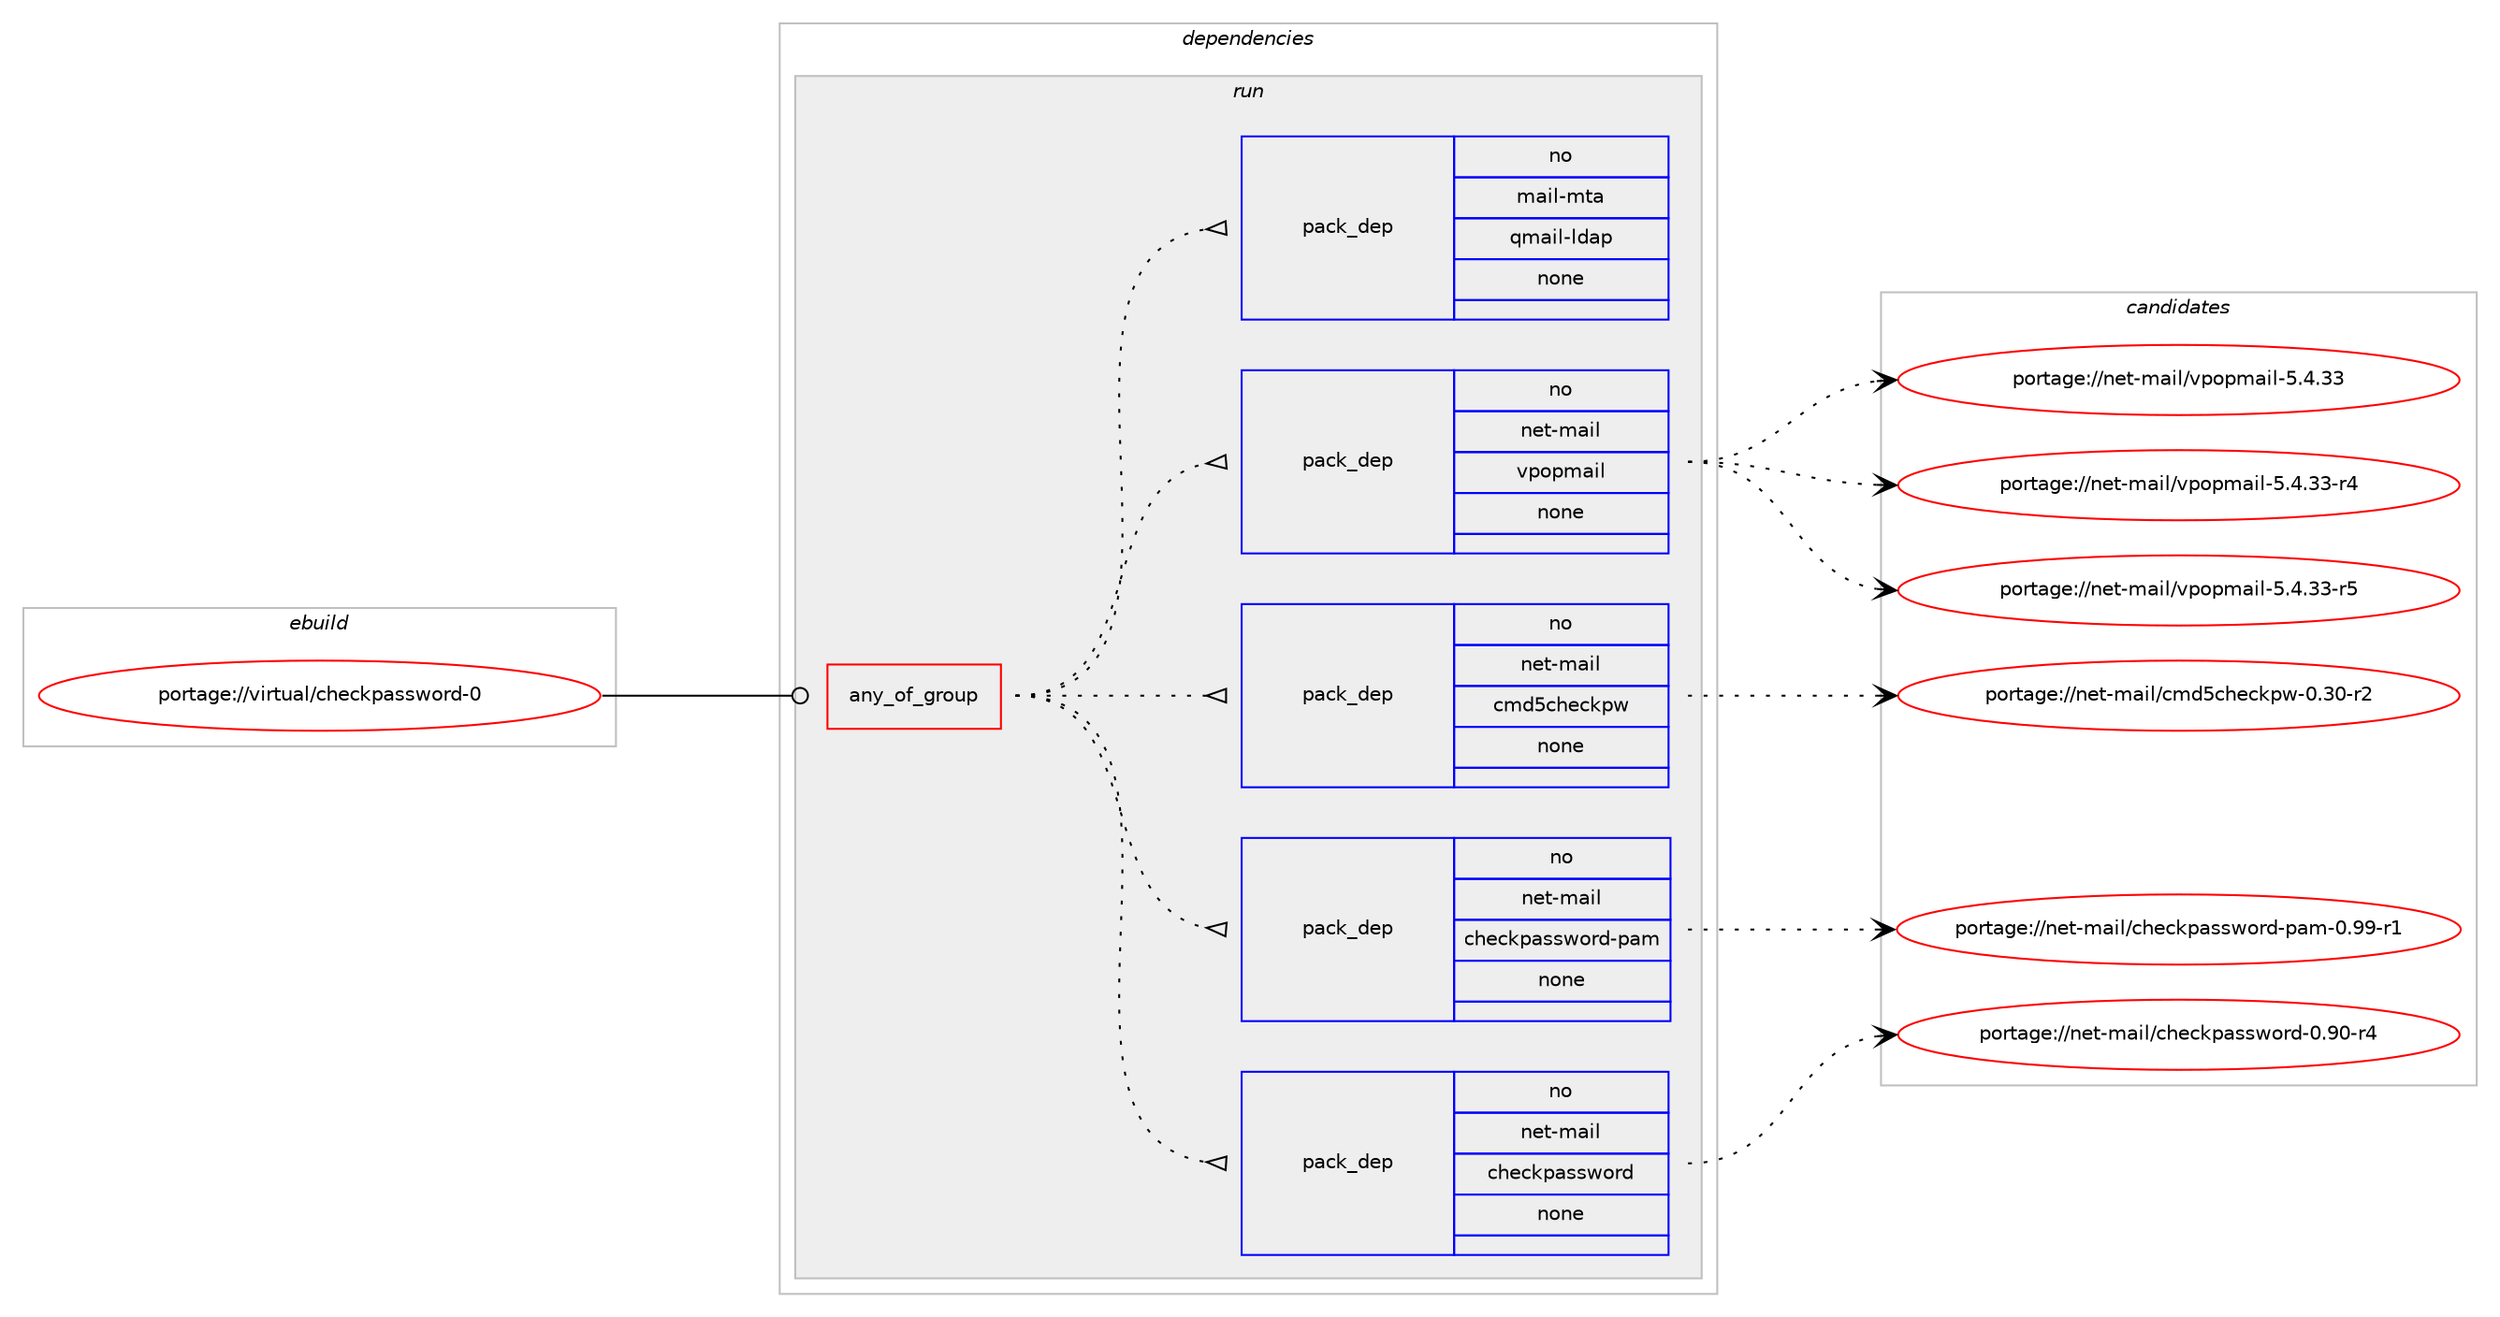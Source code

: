 digraph prolog {

# *************
# Graph options
# *************

newrank=true;
concentrate=true;
compound=true;
graph [rankdir=LR,fontname=Helvetica,fontsize=10,ranksep=1.5];#, ranksep=2.5, nodesep=0.2];
edge  [arrowhead=vee];
node  [fontname=Helvetica,fontsize=10];

# **********
# The ebuild
# **********

subgraph cluster_leftcol {
color=gray;
rank=same;
label=<<i>ebuild</i>>;
id [label="portage://virtual/checkpassword-0", color=red, width=4, href="../virtual/checkpassword-0.svg"];
}

# ****************
# The dependencies
# ****************

subgraph cluster_midcol {
color=gray;
label=<<i>dependencies</i>>;
subgraph cluster_compile {
fillcolor="#eeeeee";
style=filled;
label=<<i>compile</i>>;
}
subgraph cluster_compileandrun {
fillcolor="#eeeeee";
style=filled;
label=<<i>compile and run</i>>;
}
subgraph cluster_run {
fillcolor="#eeeeee";
style=filled;
label=<<i>run</i>>;
subgraph any7090 {
dependency433575 [label=<<TABLE BORDER="0" CELLBORDER="1" CELLSPACING="0" CELLPADDING="4"><TR><TD CELLPADDING="10">any_of_group</TD></TR></TABLE>>, shape=none, color=red];subgraph pack321304 {
dependency433576 [label=<<TABLE BORDER="0" CELLBORDER="1" CELLSPACING="0" CELLPADDING="4" WIDTH="220"><TR><TD ROWSPAN="6" CELLPADDING="30">pack_dep</TD></TR><TR><TD WIDTH="110">no</TD></TR><TR><TD>net-mail</TD></TR><TR><TD>checkpassword</TD></TR><TR><TD>none</TD></TR><TR><TD></TD></TR></TABLE>>, shape=none, color=blue];
}
dependency433575:e -> dependency433576:w [weight=20,style="dotted",arrowhead="oinv"];
subgraph pack321305 {
dependency433577 [label=<<TABLE BORDER="0" CELLBORDER="1" CELLSPACING="0" CELLPADDING="4" WIDTH="220"><TR><TD ROWSPAN="6" CELLPADDING="30">pack_dep</TD></TR><TR><TD WIDTH="110">no</TD></TR><TR><TD>net-mail</TD></TR><TR><TD>checkpassword-pam</TD></TR><TR><TD>none</TD></TR><TR><TD></TD></TR></TABLE>>, shape=none, color=blue];
}
dependency433575:e -> dependency433577:w [weight=20,style="dotted",arrowhead="oinv"];
subgraph pack321306 {
dependency433578 [label=<<TABLE BORDER="0" CELLBORDER="1" CELLSPACING="0" CELLPADDING="4" WIDTH="220"><TR><TD ROWSPAN="6" CELLPADDING="30">pack_dep</TD></TR><TR><TD WIDTH="110">no</TD></TR><TR><TD>net-mail</TD></TR><TR><TD>cmd5checkpw</TD></TR><TR><TD>none</TD></TR><TR><TD></TD></TR></TABLE>>, shape=none, color=blue];
}
dependency433575:e -> dependency433578:w [weight=20,style="dotted",arrowhead="oinv"];
subgraph pack321307 {
dependency433579 [label=<<TABLE BORDER="0" CELLBORDER="1" CELLSPACING="0" CELLPADDING="4" WIDTH="220"><TR><TD ROWSPAN="6" CELLPADDING="30">pack_dep</TD></TR><TR><TD WIDTH="110">no</TD></TR><TR><TD>net-mail</TD></TR><TR><TD>vpopmail</TD></TR><TR><TD>none</TD></TR><TR><TD></TD></TR></TABLE>>, shape=none, color=blue];
}
dependency433575:e -> dependency433579:w [weight=20,style="dotted",arrowhead="oinv"];
subgraph pack321308 {
dependency433580 [label=<<TABLE BORDER="0" CELLBORDER="1" CELLSPACING="0" CELLPADDING="4" WIDTH="220"><TR><TD ROWSPAN="6" CELLPADDING="30">pack_dep</TD></TR><TR><TD WIDTH="110">no</TD></TR><TR><TD>mail-mta</TD></TR><TR><TD>qmail-ldap</TD></TR><TR><TD>none</TD></TR><TR><TD></TD></TR></TABLE>>, shape=none, color=blue];
}
dependency433575:e -> dependency433580:w [weight=20,style="dotted",arrowhead="oinv"];
}
id:e -> dependency433575:w [weight=20,style="solid",arrowhead="odot"];
}
}

# **************
# The candidates
# **************

subgraph cluster_choices {
rank=same;
color=gray;
label=<<i>candidates</i>>;

subgraph choice321304 {
color=black;
nodesep=1;
choiceportage11010111645109971051084799104101991071129711511511911111410045484657484511452 [label="portage://net-mail/checkpassword-0.90-r4", color=red, width=4,href="../net-mail/checkpassword-0.90-r4.svg"];
dependency433576:e -> choiceportage11010111645109971051084799104101991071129711511511911111410045484657484511452:w [style=dotted,weight="100"];
}
subgraph choice321305 {
color=black;
nodesep=1;
choiceportage110101116451099710510847991041019910711297115115119111114100451129710945484657574511449 [label="portage://net-mail/checkpassword-pam-0.99-r1", color=red, width=4,href="../net-mail/checkpassword-pam-0.99-r1.svg"];
dependency433577:e -> choiceportage110101116451099710510847991041019910711297115115119111114100451129710945484657574511449:w [style=dotted,weight="100"];
}
subgraph choice321306 {
color=black;
nodesep=1;
choiceportage1101011164510997105108479910910053991041019910711211945484651484511450 [label="portage://net-mail/cmd5checkpw-0.30-r2", color=red, width=4,href="../net-mail/cmd5checkpw-0.30-r2.svg"];
dependency433578:e -> choiceportage1101011164510997105108479910910053991041019910711211945484651484511450:w [style=dotted,weight="100"];
}
subgraph choice321307 {
color=black;
nodesep=1;
choiceportage1101011164510997105108471181121111121099710510845534652465151 [label="portage://net-mail/vpopmail-5.4.33", color=red, width=4,href="../net-mail/vpopmail-5.4.33.svg"];
choiceportage11010111645109971051084711811211111210997105108455346524651514511452 [label="portage://net-mail/vpopmail-5.4.33-r4", color=red, width=4,href="../net-mail/vpopmail-5.4.33-r4.svg"];
choiceportage11010111645109971051084711811211111210997105108455346524651514511453 [label="portage://net-mail/vpopmail-5.4.33-r5", color=red, width=4,href="../net-mail/vpopmail-5.4.33-r5.svg"];
dependency433579:e -> choiceportage1101011164510997105108471181121111121099710510845534652465151:w [style=dotted,weight="100"];
dependency433579:e -> choiceportage11010111645109971051084711811211111210997105108455346524651514511452:w [style=dotted,weight="100"];
dependency433579:e -> choiceportage11010111645109971051084711811211111210997105108455346524651514511453:w [style=dotted,weight="100"];
}
subgraph choice321308 {
color=black;
nodesep=1;
}
}

}
